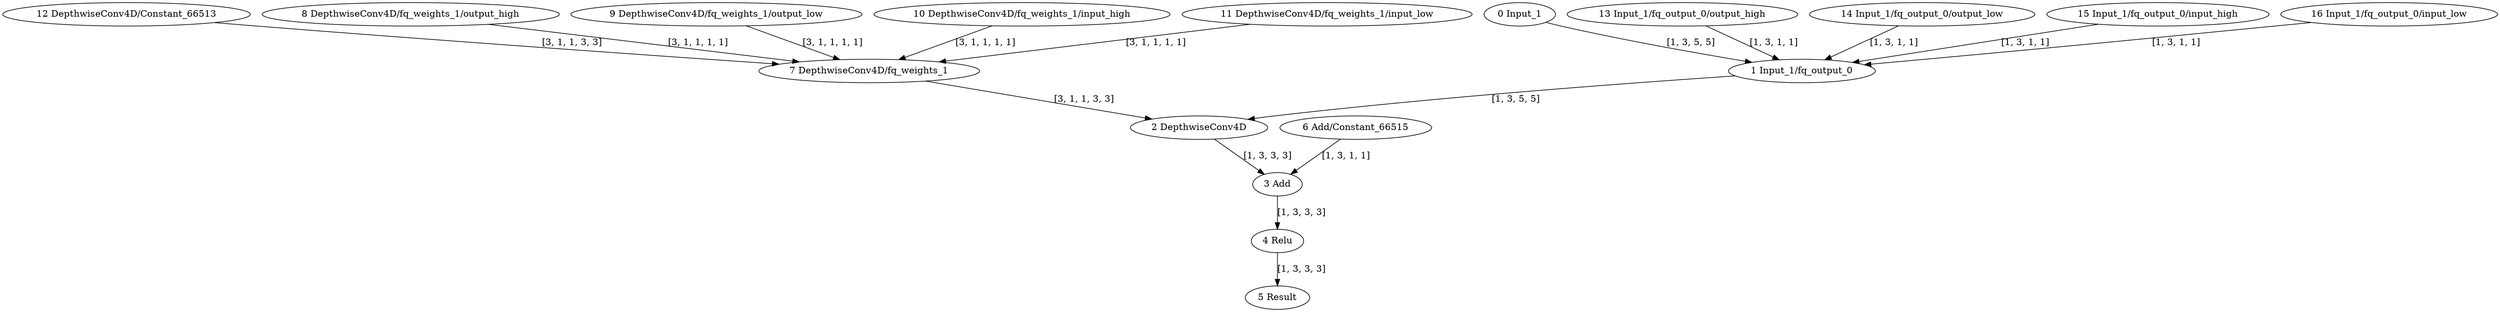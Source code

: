 strict digraph  {
"0 Input_1" [id=0, type=Parameter];
"1 Input_1/fq_output_0" [id=1, type=FakeQuantize];
"2 DepthwiseConv4D" [id=2, type=GroupConvolution];
"3 Add" [id=3, type=Add];
"4 Relu" [id=4, type=Relu];
"5 Result" [id=5, type=Result];
"6 Add/Constant_66515" [id=6, type=Constant];
"7 DepthwiseConv4D/fq_weights_1" [id=7, type=FakeQuantize];
"8 DepthwiseConv4D/fq_weights_1/output_high" [id=8, type=Constant];
"9 DepthwiseConv4D/fq_weights_1/output_low" [id=9, type=Constant];
"10 DepthwiseConv4D/fq_weights_1/input_high" [id=10, type=Constant];
"11 DepthwiseConv4D/fq_weights_1/input_low" [id=11, type=Constant];
"12 DepthwiseConv4D/Constant_66513" [id=12, type=Constant];
"13 Input_1/fq_output_0/output_high" [id=13, type=Constant];
"14 Input_1/fq_output_0/output_low" [id=14, type=Constant];
"15 Input_1/fq_output_0/input_high" [id=15, type=Constant];
"16 Input_1/fq_output_0/input_low" [id=16, type=Constant];
"0 Input_1" -> "1 Input_1/fq_output_0"  [label="[1, 3, 5, 5]", style=solid];
"1 Input_1/fq_output_0" -> "2 DepthwiseConv4D"  [label="[1, 3, 5, 5]", style=solid];
"2 DepthwiseConv4D" -> "3 Add"  [label="[1, 3, 3, 3]", style=solid];
"3 Add" -> "4 Relu"  [label="[1, 3, 3, 3]", style=solid];
"4 Relu" -> "5 Result"  [label="[1, 3, 3, 3]", style=solid];
"6 Add/Constant_66515" -> "3 Add"  [label="[1, 3, 1, 1]", style=solid];
"7 DepthwiseConv4D/fq_weights_1" -> "2 DepthwiseConv4D"  [label="[3, 1, 1, 3, 3]", style=solid];
"8 DepthwiseConv4D/fq_weights_1/output_high" -> "7 DepthwiseConv4D/fq_weights_1"  [label="[3, 1, 1, 1, 1]", style=solid];
"9 DepthwiseConv4D/fq_weights_1/output_low" -> "7 DepthwiseConv4D/fq_weights_1"  [label="[3, 1, 1, 1, 1]", style=solid];
"10 DepthwiseConv4D/fq_weights_1/input_high" -> "7 DepthwiseConv4D/fq_weights_1"  [label="[3, 1, 1, 1, 1]", style=solid];
"11 DepthwiseConv4D/fq_weights_1/input_low" -> "7 DepthwiseConv4D/fq_weights_1"  [label="[3, 1, 1, 1, 1]", style=solid];
"12 DepthwiseConv4D/Constant_66513" -> "7 DepthwiseConv4D/fq_weights_1"  [label="[3, 1, 1, 3, 3]", style=solid];
"13 Input_1/fq_output_0/output_high" -> "1 Input_1/fq_output_0"  [label="[1, 3, 1, 1]", style=solid];
"14 Input_1/fq_output_0/output_low" -> "1 Input_1/fq_output_0"  [label="[1, 3, 1, 1]", style=solid];
"15 Input_1/fq_output_0/input_high" -> "1 Input_1/fq_output_0"  [label="[1, 3, 1, 1]", style=solid];
"16 Input_1/fq_output_0/input_low" -> "1 Input_1/fq_output_0"  [label="[1, 3, 1, 1]", style=solid];
}
